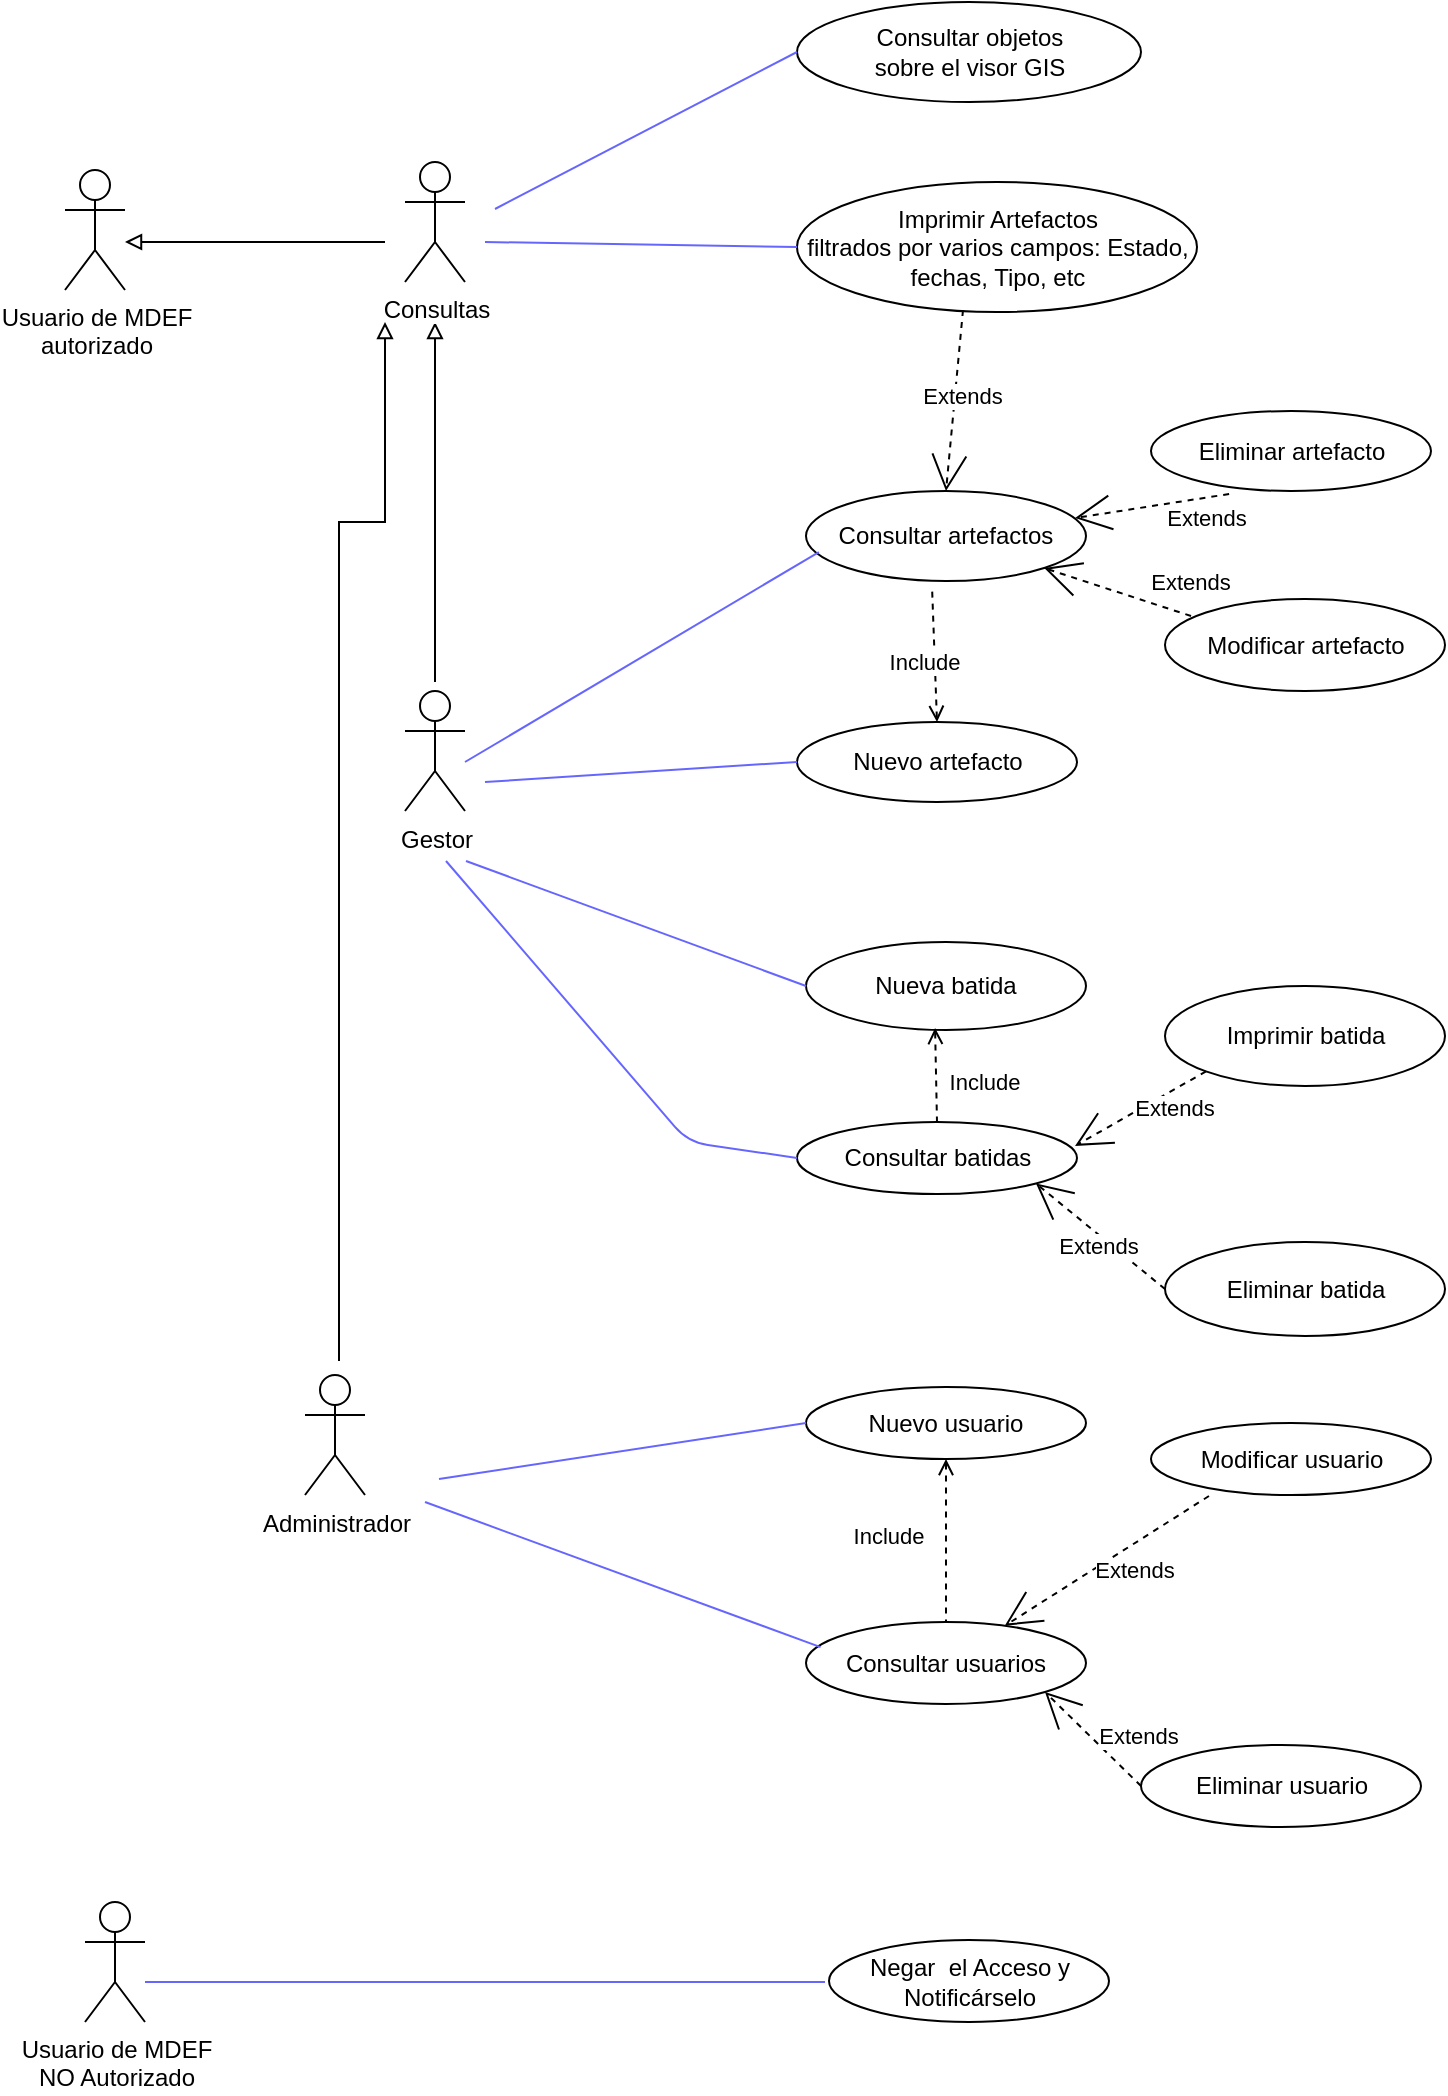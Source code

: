 <mxfile version="10.6.8" type="github"><diagram id="ZmfFdLA1xKY1iHOWEVyn" name="Page-1"><mxGraphModel dx="2484" dy="2411" grid="1" gridSize="10" guides="1" tooltips="1" connect="1" arrows="1" fold="1" page="1" pageScale="1" pageWidth="827" pageHeight="1169" math="0" shadow="0"><root><mxCell id="0"/><mxCell id="1" parent="0"/><mxCell id="qNqE_n12rTH9xbGL2EaM-19" value="" style="group" vertex="1" connectable="0" parent="1"><mxGeometry x="-754.5" y="-1140" width="690" height="1010" as="geometry"/></mxCell><mxCell id="CAZZ8ZPDCpN_RKNmltxy-1" value="Administrador" style="shape=umlActor;verticalLabelPosition=bottom;labelBackgroundColor=#ffffff;verticalAlign=top;html=1;shadow=0;" parent="qNqE_n12rTH9xbGL2EaM-19" vertex="1"><mxGeometry x="120" y="686.5" width="30" height="60" as="geometry"/></mxCell><mxCell id="CAZZ8ZPDCpN_RKNmltxy-2" value="Nuevo usuario" style="ellipse;whiteSpace=wrap;html=1;shadow=0;" parent="qNqE_n12rTH9xbGL2EaM-19" vertex="1"><mxGeometry x="370.5" y="692.5" width="140" height="36" as="geometry"/></mxCell><mxCell id="CAZZ8ZPDCpN_RKNmltxy-3" value="Modificar usuario" style="ellipse;whiteSpace=wrap;html=1;shadow=0;" parent="qNqE_n12rTH9xbGL2EaM-19" vertex="1"><mxGeometry x="543" y="710.5" width="140" height="36" as="geometry"/></mxCell><mxCell id="CAZZ8ZPDCpN_RKNmltxy-4" value="Eliminar usuario" style="ellipse;whiteSpace=wrap;html=1;shadow=0;" parent="qNqE_n12rTH9xbGL2EaM-19" vertex="1"><mxGeometry x="538" y="871.5" width="140" height="41" as="geometry"/></mxCell><mxCell id="CAZZ8ZPDCpN_RKNmltxy-5" value="Consultar usuarios" style="ellipse;whiteSpace=wrap;html=1;shadow=0;" parent="qNqE_n12rTH9xbGL2EaM-19" vertex="1"><mxGeometry x="370.5" y="810" width="140" height="41" as="geometry"/></mxCell><mxCell id="CAZZ8ZPDCpN_RKNmltxy-6" value="" style="endArrow=none;html=1;strokeColor=#6666FF;entryX=0;entryY=0.5;entryDx=0;entryDy=0;" parent="qNqE_n12rTH9xbGL2EaM-19" target="CAZZ8ZPDCpN_RKNmltxy-2" edge="1"><mxGeometry relative="1" as="geometry"><mxPoint x="187" y="738.5" as="sourcePoint"/><mxPoint x="360" y="673.5" as="targetPoint"/></mxGeometry></mxCell><mxCell id="CAZZ8ZPDCpN_RKNmltxy-9" value="Gestor" style="shape=umlActor;verticalLabelPosition=bottom;labelBackgroundColor=#ffffff;verticalAlign=top;html=1;shadow=0;" parent="qNqE_n12rTH9xbGL2EaM-19" vertex="1"><mxGeometry x="170" y="344.5" width="30" height="60" as="geometry"/></mxCell><mxCell id="CAZZ8ZPDCpN_RKNmltxy-10" value="Nuevo artefacto" style="ellipse;whiteSpace=wrap;html=1;shadow=0;" parent="qNqE_n12rTH9xbGL2EaM-19" vertex="1"><mxGeometry x="366" y="360" width="140" height="40" as="geometry"/></mxCell><mxCell id="CAZZ8ZPDCpN_RKNmltxy-11" value="Modificar artefacto" style="ellipse;whiteSpace=wrap;html=1;shadow=0;" parent="qNqE_n12rTH9xbGL2EaM-19" vertex="1"><mxGeometry x="550" y="298.5" width="140" height="46" as="geometry"/></mxCell><mxCell id="CAZZ8ZPDCpN_RKNmltxy-12" value="Eliminar artefacto" style="ellipse;whiteSpace=wrap;html=1;shadow=0;" parent="qNqE_n12rTH9xbGL2EaM-19" vertex="1"><mxGeometry x="543" y="204.5" width="140" height="40" as="geometry"/></mxCell><mxCell id="CAZZ8ZPDCpN_RKNmltxy-13" value="Consultar artefactos" style="ellipse;whiteSpace=wrap;html=1;shadow=0;" parent="qNqE_n12rTH9xbGL2EaM-19" vertex="1"><mxGeometry x="370.5" y="244.5" width="140" height="45" as="geometry"/></mxCell><mxCell id="CAZZ8ZPDCpN_RKNmltxy-14" value="" style="endArrow=none;html=1;strokeColor=#6666FF;entryX=0;entryY=0.5;entryDx=0;entryDy=0;" parent="qNqE_n12rTH9xbGL2EaM-19" target="CAZZ8ZPDCpN_RKNmltxy-10" edge="1"><mxGeometry relative="1" as="geometry"><mxPoint x="210" y="390" as="sourcePoint"/><mxPoint x="373" y="319.5" as="targetPoint"/></mxGeometry></mxCell><mxCell id="CAZZ8ZPDCpN_RKNmltxy-17" value="Nueva batida" style="ellipse;whiteSpace=wrap;html=1;shadow=0;" parent="qNqE_n12rTH9xbGL2EaM-19" vertex="1"><mxGeometry x="370.5" y="470" width="140" height="44" as="geometry"/></mxCell><mxCell id="CAZZ8ZPDCpN_RKNmltxy-18" value="Eliminar batida" style="ellipse;whiteSpace=wrap;html=1;shadow=0;" parent="qNqE_n12rTH9xbGL2EaM-19" vertex="1"><mxGeometry x="550" y="620" width="140" height="47" as="geometry"/></mxCell><mxCell id="CAZZ8ZPDCpN_RKNmltxy-19" value="Consultar batidas" style="ellipse;whiteSpace=wrap;html=1;shadow=0;" parent="qNqE_n12rTH9xbGL2EaM-19" vertex="1"><mxGeometry x="366" y="560" width="140" height="36" as="geometry"/></mxCell><mxCell id="CAZZ8ZPDCpN_RKNmltxy-20" value="" style="endArrow=none;html=1;strokeColor=#6666FF;entryX=0;entryY=0.5;entryDx=0;entryDy=0;" parent="qNqE_n12rTH9xbGL2EaM-19" target="CAZZ8ZPDCpN_RKNmltxy-17" edge="1"><mxGeometry relative="1" as="geometry"><mxPoint x="200.5" y="429.5" as="sourcePoint"/><mxPoint x="366" y="635" as="targetPoint"/></mxGeometry></mxCell><mxCell id="qNqE_n12rTH9xbGL2EaM-4" style="edgeStyle=orthogonalEdgeStyle;rounded=0;orthogonalLoop=1;jettySize=auto;html=1;endArrow=none;endFill=0;startArrow=block;startFill=0;" edge="1" parent="qNqE_n12rTH9xbGL2EaM-19"><mxGeometry relative="1" as="geometry"><mxPoint x="185" y="340" as="targetPoint"/><mxPoint x="185" y="160" as="sourcePoint"/><Array as="points"><mxPoint x="185" y="200"/><mxPoint x="185" y="200"/></Array></mxGeometry></mxCell><mxCell id="CAZZ8ZPDCpN_RKNmltxy-22" value="Consultas" style="shape=umlActor;verticalLabelPosition=bottom;labelBackgroundColor=#ffffff;verticalAlign=top;html=1;shadow=0;" parent="qNqE_n12rTH9xbGL2EaM-19" vertex="1"><mxGeometry x="170" y="80" width="30" height="60" as="geometry"/></mxCell><mxCell id="CAZZ8ZPDCpN_RKNmltxy-23" value="&lt;div&gt;Imprimir Artefactos &lt;br&gt;&lt;/div&gt;&lt;div&gt;filtrados por varios campos: Estado, fechas, Tipo, etc&lt;br&gt;&lt;/div&gt;" style="ellipse;whiteSpace=wrap;html=1;shadow=0;" parent="qNqE_n12rTH9xbGL2EaM-19" vertex="1"><mxGeometry x="366" y="90" width="200" height="65" as="geometry"/></mxCell><mxCell id="CAZZ8ZPDCpN_RKNmltxy-24" value="" style="endArrow=none;html=1;strokeColor=#6666FF;entryX=0;entryY=0.5;entryDx=0;entryDy=0;" parent="qNqE_n12rTH9xbGL2EaM-19" target="CAZZ8ZPDCpN_RKNmltxy-19" edge="1"><mxGeometry relative="1" as="geometry"><mxPoint x="190.5" y="429.5" as="sourcePoint"/><mxPoint x="379.412" y="637.941" as="targetPoint"/><Array as="points"><mxPoint x="311.5" y="570"/></Array></mxGeometry></mxCell><mxCell id="CAZZ8ZPDCpN_RKNmltxy-25" value="" style="endArrow=none;html=1;strokeColor=#6666FF;entryX=0.052;entryY=0.307;entryDx=0;entryDy=0;entryPerimeter=0;" parent="qNqE_n12rTH9xbGL2EaM-19" target="CAZZ8ZPDCpN_RKNmltxy-5" edge="1"><mxGeometry relative="1" as="geometry"><mxPoint x="180" y="750" as="sourcePoint"/><mxPoint x="377.206" y="788.5" as="targetPoint"/></mxGeometry></mxCell><mxCell id="CAZZ8ZPDCpN_RKNmltxy-26" value="" style="endArrow=none;html=1;strokeColor=#6666FF;entryX=0.046;entryY=0.678;entryDx=0;entryDy=0;entryPerimeter=0;" parent="qNqE_n12rTH9xbGL2EaM-19" target="CAZZ8ZPDCpN_RKNmltxy-13" edge="1"><mxGeometry relative="1" as="geometry"><mxPoint x="200" y="380" as="sourcePoint"/><mxPoint x="592" y="420.5" as="targetPoint"/></mxGeometry></mxCell><mxCell id="CAZZ8ZPDCpN_RKNmltxy-27" value="Imprimir batida" style="ellipse;whiteSpace=wrap;html=1;shadow=0;" parent="qNqE_n12rTH9xbGL2EaM-19" vertex="1"><mxGeometry x="550" y="492" width="140" height="50" as="geometry"/></mxCell><mxCell id="CAZZ8ZPDCpN_RKNmltxy-28" value="Include" style="endArrow=none;endSize=16;endFill=0;html=1;dashed=1;entryX=0.45;entryY=1.056;entryDx=0;entryDy=0;entryPerimeter=0;exitX=0.5;exitY=0;exitDx=0;exitDy=0;startArrow=open;startFill=0;" parent="qNqE_n12rTH9xbGL2EaM-19" source="CAZZ8ZPDCpN_RKNmltxy-10" target="CAZZ8ZPDCpN_RKNmltxy-13" edge="1"><mxGeometry x="-0.113" y="5" width="160" relative="1" as="geometry"><mxPoint x="443" y="340" as="sourcePoint"/><mxPoint x="590" y="240" as="targetPoint"/><mxPoint as="offset"/></mxGeometry></mxCell><mxCell id="CAZZ8ZPDCpN_RKNmltxy-29" value="Extends" style="endArrow=open;endSize=16;endFill=0;html=1;exitX=0.093;exitY=0.185;exitDx=0;exitDy=0;dashed=1;exitPerimeter=0;" parent="qNqE_n12rTH9xbGL2EaM-19" source="CAZZ8ZPDCpN_RKNmltxy-11" target="CAZZ8ZPDCpN_RKNmltxy-13" edge="1"><mxGeometry x="-0.864" y="-16" width="160" relative="1" as="geometry"><mxPoint x="530" y="490.5" as="sourcePoint"/><mxPoint x="679" y="565" as="targetPoint"/><mxPoint as="offset"/></mxGeometry></mxCell><mxCell id="CAZZ8ZPDCpN_RKNmltxy-30" value="Extends" style="endArrow=open;endSize=16;endFill=0;html=1;exitX=0.279;exitY=1.038;exitDx=0;exitDy=0;entryX=0.961;entryY=0.3;entryDx=0;entryDy=0;dashed=1;exitPerimeter=0;entryPerimeter=0;" parent="qNqE_n12rTH9xbGL2EaM-19" source="CAZZ8ZPDCpN_RKNmltxy-12" target="CAZZ8ZPDCpN_RKNmltxy-13" edge="1"><mxGeometry x="-0.648" y="10" width="160" relative="1" as="geometry"><mxPoint x="502" y="573.5" as="sourcePoint"/><mxPoint x="692" y="490.5" as="targetPoint"/><mxPoint as="offset"/></mxGeometry></mxCell><mxCell id="CAZZ8ZPDCpN_RKNmltxy-31" value="Include" style="endArrow=none;endSize=16;endFill=0;html=1;exitX=0.5;exitY=1;exitDx=0;exitDy=0;entryX=0.5;entryY=0;entryDx=0;entryDy=0;dashed=1;startArrow=open;startFill=0;" parent="qNqE_n12rTH9xbGL2EaM-19" source="CAZZ8ZPDCpN_RKNmltxy-2" target="CAZZ8ZPDCpN_RKNmltxy-5" edge="1"><mxGeometry x="-0.054" y="-29" width="160" relative="1" as="geometry"><mxPoint x="492" y="661.5" as="sourcePoint"/><mxPoint x="707.5" y="663.5" as="targetPoint"/><mxPoint as="offset"/></mxGeometry></mxCell><mxCell id="CAZZ8ZPDCpN_RKNmltxy-32" value="Extends" style="endArrow=open;endSize=16;endFill=0;html=1;entryX=1;entryY=1;entryDx=0;entryDy=0;exitX=0;exitY=0.5;exitDx=0;exitDy=0;dashed=1;" parent="qNqE_n12rTH9xbGL2EaM-19" source="CAZZ8ZPDCpN_RKNmltxy-4" target="CAZZ8ZPDCpN_RKNmltxy-5" edge="1"><mxGeometry x="-0.428" y="-17" width="160" relative="1" as="geometry"><mxPoint x="492" y="898" as="sourcePoint"/><mxPoint x="641" y="972.5" as="targetPoint"/><mxPoint as="offset"/></mxGeometry></mxCell><mxCell id="CAZZ8ZPDCpN_RKNmltxy-33" value="Extends" style="endArrow=open;endSize=16;endFill=0;html=1;exitX=0.207;exitY=1.014;exitDx=0;exitDy=0;dashed=1;exitPerimeter=0;" parent="qNqE_n12rTH9xbGL2EaM-19" source="CAZZ8ZPDCpN_RKNmltxy-3" target="CAZZ8ZPDCpN_RKNmltxy-5" edge="1"><mxGeometry x="-0.16" y="11" width="160" relative="1" as="geometry"><mxPoint x="475" y="859.5" as="sourcePoint"/><mxPoint x="654" y="728.5" as="targetPoint"/><mxPoint as="offset"/></mxGeometry></mxCell><mxCell id="CAZZ8ZPDCpN_RKNmltxy-34" value="Include" style="endArrow=none;endSize=16;endFill=0;html=1;exitX=0.461;exitY=0.977;exitDx=0;exitDy=0;entryX=0.5;entryY=0;entryDx=0;entryDy=0;exitPerimeter=0;dashed=1;startArrow=open;startFill=0;" parent="qNqE_n12rTH9xbGL2EaM-19" source="CAZZ8ZPDCpN_RKNmltxy-17" target="CAZZ8ZPDCpN_RKNmltxy-19" edge="1"><mxGeometry x="0.171" y="24" width="160" relative="1" as="geometry"><mxPoint x="532" y="628.5" as="sourcePoint"/><mxPoint x="662" y="532.5" as="targetPoint"/><mxPoint as="offset"/></mxGeometry></mxCell><mxCell id="CAZZ8ZPDCpN_RKNmltxy-35" value="Extends" style="endArrow=open;endSize=16;endFill=0;html=1;exitX=0;exitY=0.5;exitDx=0;exitDy=0;entryX=1;entryY=1;entryDx=0;entryDy=0;dashed=1;" parent="qNqE_n12rTH9xbGL2EaM-19" source="CAZZ8ZPDCpN_RKNmltxy-18" target="CAZZ8ZPDCpN_RKNmltxy-19" edge="1"><mxGeometry x="-0.058" y="4" width="160" relative="1" as="geometry"><mxPoint x="548.5" y="846.5" as="sourcePoint"/><mxPoint x="574.5" y="720" as="targetPoint"/><mxPoint as="offset"/></mxGeometry></mxCell><mxCell id="CAZZ8ZPDCpN_RKNmltxy-37" value="Extends" style="endArrow=open;endSize=16;endFill=0;html=1;entryX=0.5;entryY=0;entryDx=0;entryDy=0;exitX=0.415;exitY=0.985;exitDx=0;exitDy=0;exitPerimeter=0;dashed=1;" parent="qNqE_n12rTH9xbGL2EaM-19" source="CAZZ8ZPDCpN_RKNmltxy-23" target="CAZZ8ZPDCpN_RKNmltxy-13" edge="1"><mxGeometry x="-0.058" y="4" width="160" relative="1" as="geometry"><mxPoint x="555" y="286.5" as="sourcePoint"/><mxPoint x="654" y="323.5" as="targetPoint"/><mxPoint as="offset"/></mxGeometry></mxCell><mxCell id="CAZZ8ZPDCpN_RKNmltxy-39" value="Extends" style="endArrow=open;endSize=16;endFill=0;html=1;dashed=1;exitX=0;exitY=1;exitDx=0;exitDy=0;entryX=0.993;entryY=0.333;entryDx=0;entryDy=0;entryPerimeter=0;" parent="qNqE_n12rTH9xbGL2EaM-19" source="CAZZ8ZPDCpN_RKNmltxy-27" target="CAZZ8ZPDCpN_RKNmltxy-19" edge="1"><mxGeometry x="-0.407" y="8" width="160" relative="1" as="geometry"><mxPoint x="510" y="735" as="sourcePoint"/><mxPoint x="576" y="801" as="targetPoint"/><mxPoint as="offset"/></mxGeometry></mxCell><mxCell id="CAZZ8ZPDCpN_RKNmltxy-40" value="" style="endArrow=none;html=1;strokeColor=#6666FF;exitX=0;exitY=0.5;exitDx=0;exitDy=0;" parent="qNqE_n12rTH9xbGL2EaM-19" edge="1" source="CAZZ8ZPDCpN_RKNmltxy-23"><mxGeometry relative="1" as="geometry"><mxPoint x="400" y="190" as="sourcePoint"/><mxPoint x="210" y="120" as="targetPoint"/></mxGeometry></mxCell><mxCell id="CAZZ8ZPDCpN_RKNmltxy-41" value="&lt;div&gt;Consultar objetos&lt;/div&gt;&lt;div&gt;sobre el visor GIS&lt;br&gt;&lt;/div&gt;" style="ellipse;whiteSpace=wrap;html=1;shadow=0;" parent="qNqE_n12rTH9xbGL2EaM-19" vertex="1"><mxGeometry x="366" width="172" height="50" as="geometry"/></mxCell><mxCell id="qNqE_n12rTH9xbGL2EaM-6" style="edgeStyle=orthogonalEdgeStyle;rounded=0;orthogonalLoop=1;jettySize=auto;html=1;startArrow=block;startFill=0;endArrow=none;endFill=0;" edge="1" parent="qNqE_n12rTH9xbGL2EaM-19" source="qNqE_n12rTH9xbGL2EaM-1"><mxGeometry relative="1" as="geometry"><mxPoint x="160" y="120" as="targetPoint"/><Array as="points"><mxPoint x="80" y="120"/><mxPoint x="80" y="120"/></Array></mxGeometry></mxCell><mxCell id="qNqE_n12rTH9xbGL2EaM-1" value="&lt;div&gt;Usuario de MDEF&lt;/div&gt;&lt;div&gt;autorizado&lt;br&gt;&lt;/div&gt;" style="shape=umlActor;verticalLabelPosition=bottom;labelBackgroundColor=#ffffff;verticalAlign=top;html=1;shadow=0;" vertex="1" parent="qNqE_n12rTH9xbGL2EaM-19"><mxGeometry y="84" width="30" height="60" as="geometry"/></mxCell><mxCell id="qNqE_n12rTH9xbGL2EaM-5" value="" style="endArrow=none;html=1;strokeColor=#6666FF;exitX=0;exitY=0.5;exitDx=0;exitDy=0;" edge="1" parent="qNqE_n12rTH9xbGL2EaM-19" source="CAZZ8ZPDCpN_RKNmltxy-41"><mxGeometry relative="1" as="geometry"><mxPoint x="425" y="77.5" as="sourcePoint"/><mxPoint x="215" y="103.5" as="targetPoint"/></mxGeometry></mxCell><mxCell id="qNqE_n12rTH9xbGL2EaM-12" style="edgeStyle=orthogonalEdgeStyle;rounded=0;orthogonalLoop=1;jettySize=auto;html=1;endArrow=none;endFill=0;startArrow=block;startFill=0;" edge="1" parent="qNqE_n12rTH9xbGL2EaM-19"><mxGeometry relative="1" as="geometry"><mxPoint x="137" y="679.5" as="targetPoint"/><mxPoint x="160" y="160" as="sourcePoint"/><Array as="points"><mxPoint x="160" y="160"/><mxPoint x="160" y="260"/><mxPoint x="137" y="260"/></Array></mxGeometry></mxCell><mxCell id="qNqE_n12rTH9xbGL2EaM-13" value="&lt;div&gt;Usuario de MDEF&lt;/div&gt;&lt;div&gt;NO Autorizado&lt;br&gt;&lt;/div&gt;" style="shape=umlActor;verticalLabelPosition=bottom;labelBackgroundColor=#ffffff;verticalAlign=top;html=1;shadow=0;" vertex="1" parent="qNqE_n12rTH9xbGL2EaM-19"><mxGeometry x="10" y="950" width="30" height="60" as="geometry"/></mxCell><mxCell id="qNqE_n12rTH9xbGL2EaM-17" value="&lt;div&gt;Negar&amp;nbsp; el Acceso y&lt;/div&gt;&lt;div&gt;Notificárselo&lt;br&gt;&lt;/div&gt;" style="ellipse;whiteSpace=wrap;html=1;shadow=0;" vertex="1" parent="qNqE_n12rTH9xbGL2EaM-19"><mxGeometry x="382" y="969" width="140" height="41" as="geometry"/></mxCell><mxCell id="qNqE_n12rTH9xbGL2EaM-18" value="" style="endArrow=none;html=1;strokeColor=#6666FF;" edge="1" parent="qNqE_n12rTH9xbGL2EaM-19"><mxGeometry relative="1" as="geometry"><mxPoint x="40" y="990" as="sourcePoint"/><mxPoint x="380" y="990" as="targetPoint"/></mxGeometry></mxCell></root></mxGraphModel></diagram></mxfile>